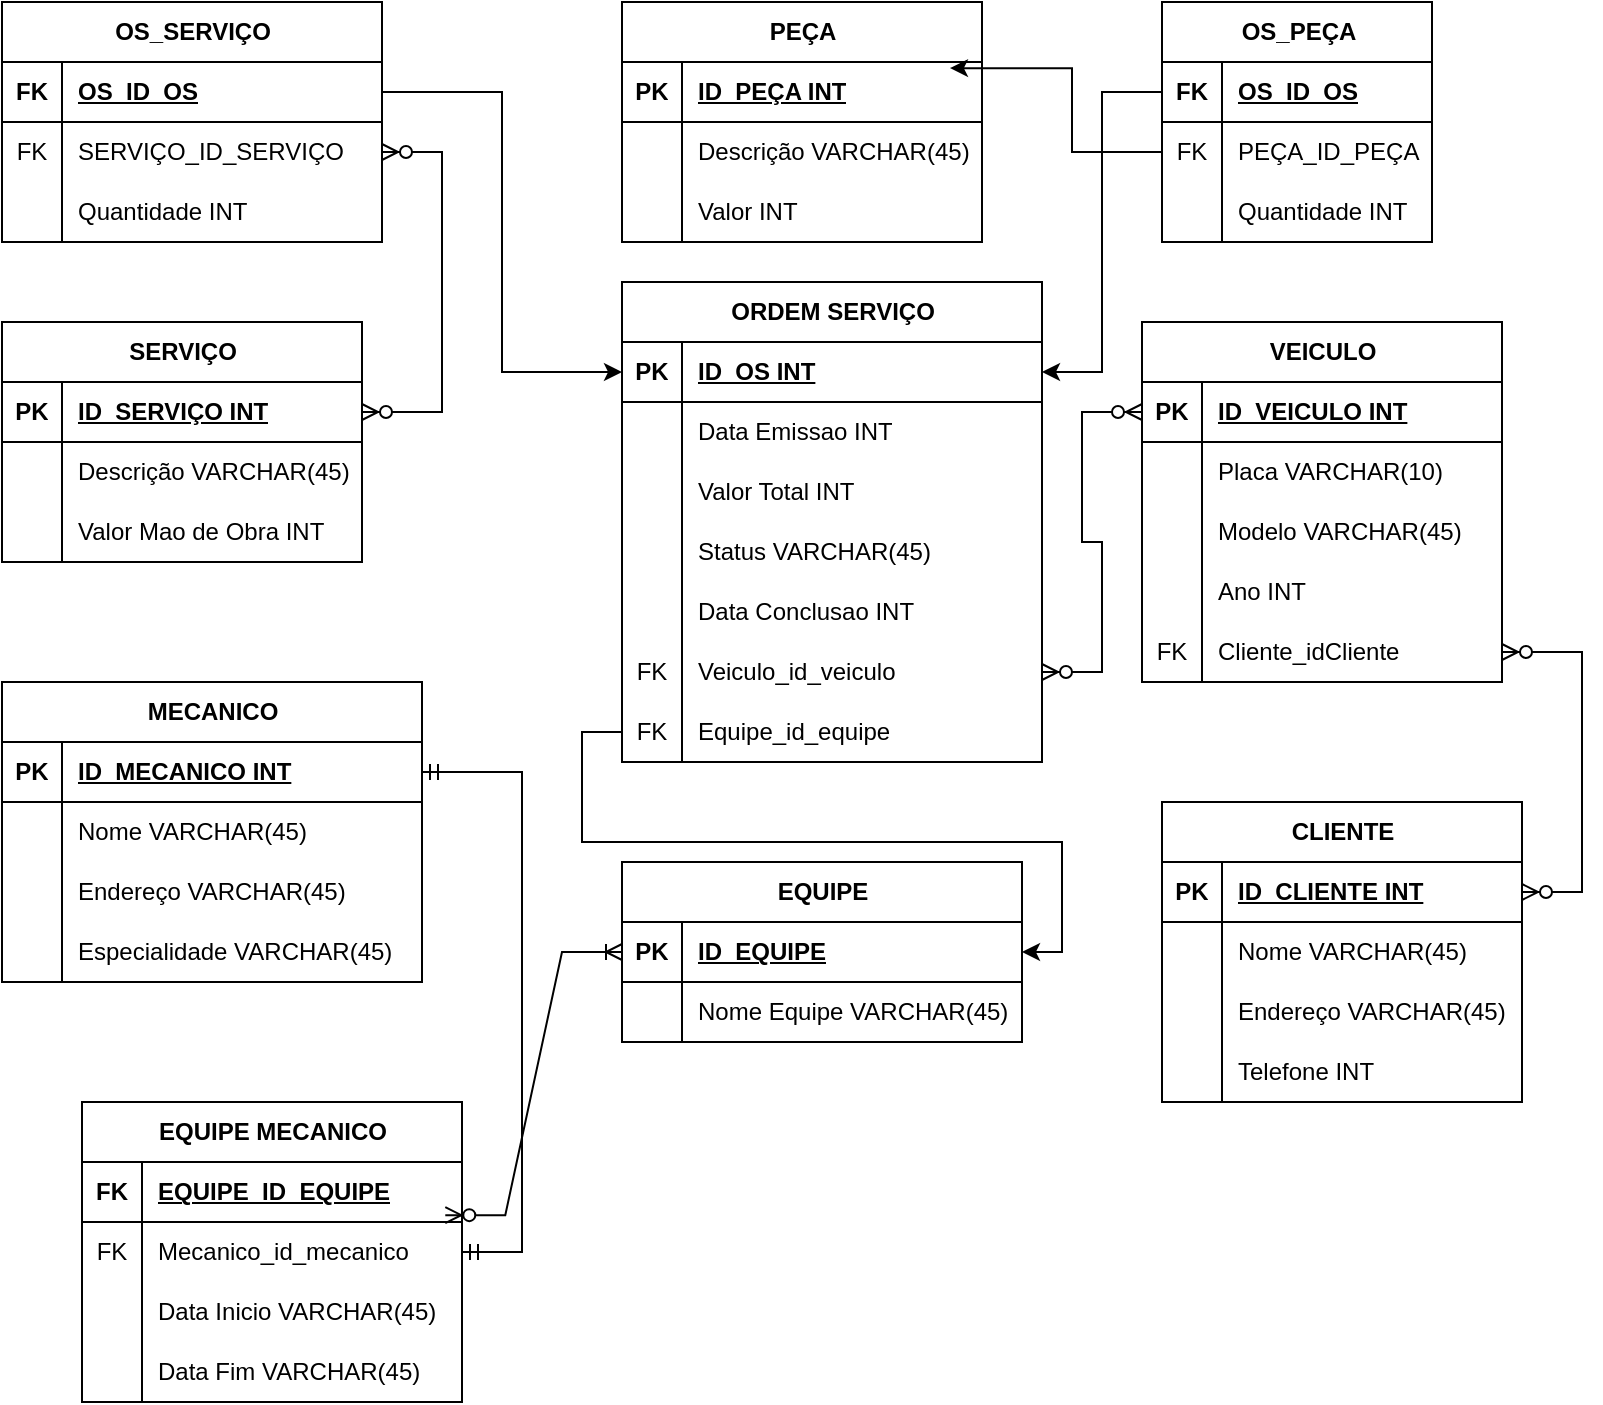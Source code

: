 <mxfile version="24.7.6">
  <diagram id="R2lEEEUBdFMjLlhIrx00" name="Page-1">
    <mxGraphModel dx="979" dy="564" grid="1" gridSize="10" guides="1" tooltips="1" connect="1" arrows="1" fold="1" page="1" pageScale="1" pageWidth="850" pageHeight="1100" math="0" shadow="0" extFonts="Permanent Marker^https://fonts.googleapis.com/css?family=Permanent+Marker">
      <root>
        <mxCell id="0" />
        <mxCell id="1" parent="0" />
        <mxCell id="sOKxDPTUdZeq88_0LV6Z-1" value="CLIENTE" style="shape=table;startSize=30;container=1;collapsible=1;childLayout=tableLayout;fixedRows=1;rowLines=0;fontStyle=1;align=center;resizeLast=1;html=1;" vertex="1" parent="1">
          <mxGeometry x="670" y="400" width="180" height="150" as="geometry" />
        </mxCell>
        <mxCell id="sOKxDPTUdZeq88_0LV6Z-2" value="" style="shape=tableRow;horizontal=0;startSize=0;swimlaneHead=0;swimlaneBody=0;fillColor=none;collapsible=0;dropTarget=0;points=[[0,0.5],[1,0.5]];portConstraint=eastwest;top=0;left=0;right=0;bottom=1;" vertex="1" parent="sOKxDPTUdZeq88_0LV6Z-1">
          <mxGeometry y="30" width="180" height="30" as="geometry" />
        </mxCell>
        <mxCell id="sOKxDPTUdZeq88_0LV6Z-3" value="PK" style="shape=partialRectangle;connectable=0;fillColor=none;top=0;left=0;bottom=0;right=0;fontStyle=1;overflow=hidden;whiteSpace=wrap;html=1;" vertex="1" parent="sOKxDPTUdZeq88_0LV6Z-2">
          <mxGeometry width="30" height="30" as="geometry">
            <mxRectangle width="30" height="30" as="alternateBounds" />
          </mxGeometry>
        </mxCell>
        <mxCell id="sOKxDPTUdZeq88_0LV6Z-4" value="ID_CLIENTE INT" style="shape=partialRectangle;connectable=0;fillColor=none;top=0;left=0;bottom=0;right=0;align=left;spacingLeft=6;fontStyle=5;overflow=hidden;whiteSpace=wrap;html=1;" vertex="1" parent="sOKxDPTUdZeq88_0LV6Z-2">
          <mxGeometry x="30" width="150" height="30" as="geometry">
            <mxRectangle width="150" height="30" as="alternateBounds" />
          </mxGeometry>
        </mxCell>
        <mxCell id="sOKxDPTUdZeq88_0LV6Z-5" value="" style="shape=tableRow;horizontal=0;startSize=0;swimlaneHead=0;swimlaneBody=0;fillColor=none;collapsible=0;dropTarget=0;points=[[0,0.5],[1,0.5]];portConstraint=eastwest;top=0;left=0;right=0;bottom=0;" vertex="1" parent="sOKxDPTUdZeq88_0LV6Z-1">
          <mxGeometry y="60" width="180" height="30" as="geometry" />
        </mxCell>
        <mxCell id="sOKxDPTUdZeq88_0LV6Z-6" value="" style="shape=partialRectangle;connectable=0;fillColor=none;top=0;left=0;bottom=0;right=0;editable=1;overflow=hidden;whiteSpace=wrap;html=1;" vertex="1" parent="sOKxDPTUdZeq88_0LV6Z-5">
          <mxGeometry width="30" height="30" as="geometry">
            <mxRectangle width="30" height="30" as="alternateBounds" />
          </mxGeometry>
        </mxCell>
        <mxCell id="sOKxDPTUdZeq88_0LV6Z-7" value="Nome VARCHAR(45)" style="shape=partialRectangle;connectable=0;fillColor=none;top=0;left=0;bottom=0;right=0;align=left;spacingLeft=6;overflow=hidden;whiteSpace=wrap;html=1;" vertex="1" parent="sOKxDPTUdZeq88_0LV6Z-5">
          <mxGeometry x="30" width="150" height="30" as="geometry">
            <mxRectangle width="150" height="30" as="alternateBounds" />
          </mxGeometry>
        </mxCell>
        <mxCell id="sOKxDPTUdZeq88_0LV6Z-8" value="" style="shape=tableRow;horizontal=0;startSize=0;swimlaneHead=0;swimlaneBody=0;fillColor=none;collapsible=0;dropTarget=0;points=[[0,0.5],[1,0.5]];portConstraint=eastwest;top=0;left=0;right=0;bottom=0;" vertex="1" parent="sOKxDPTUdZeq88_0LV6Z-1">
          <mxGeometry y="90" width="180" height="30" as="geometry" />
        </mxCell>
        <mxCell id="sOKxDPTUdZeq88_0LV6Z-9" value="" style="shape=partialRectangle;connectable=0;fillColor=none;top=0;left=0;bottom=0;right=0;editable=1;overflow=hidden;whiteSpace=wrap;html=1;" vertex="1" parent="sOKxDPTUdZeq88_0LV6Z-8">
          <mxGeometry width="30" height="30" as="geometry">
            <mxRectangle width="30" height="30" as="alternateBounds" />
          </mxGeometry>
        </mxCell>
        <mxCell id="sOKxDPTUdZeq88_0LV6Z-10" value="Endereço VARCHAR(45)" style="shape=partialRectangle;connectable=0;fillColor=none;top=0;left=0;bottom=0;right=0;align=left;spacingLeft=6;overflow=hidden;whiteSpace=wrap;html=1;" vertex="1" parent="sOKxDPTUdZeq88_0LV6Z-8">
          <mxGeometry x="30" width="150" height="30" as="geometry">
            <mxRectangle width="150" height="30" as="alternateBounds" />
          </mxGeometry>
        </mxCell>
        <mxCell id="sOKxDPTUdZeq88_0LV6Z-11" value="" style="shape=tableRow;horizontal=0;startSize=0;swimlaneHead=0;swimlaneBody=0;fillColor=none;collapsible=0;dropTarget=0;points=[[0,0.5],[1,0.5]];portConstraint=eastwest;top=0;left=0;right=0;bottom=0;" vertex="1" parent="sOKxDPTUdZeq88_0LV6Z-1">
          <mxGeometry y="120" width="180" height="30" as="geometry" />
        </mxCell>
        <mxCell id="sOKxDPTUdZeq88_0LV6Z-12" value="" style="shape=partialRectangle;connectable=0;fillColor=none;top=0;left=0;bottom=0;right=0;editable=1;overflow=hidden;whiteSpace=wrap;html=1;" vertex="1" parent="sOKxDPTUdZeq88_0LV6Z-11">
          <mxGeometry width="30" height="30" as="geometry">
            <mxRectangle width="30" height="30" as="alternateBounds" />
          </mxGeometry>
        </mxCell>
        <mxCell id="sOKxDPTUdZeq88_0LV6Z-13" value="Telefone INT" style="shape=partialRectangle;connectable=0;fillColor=none;top=0;left=0;bottom=0;right=0;align=left;spacingLeft=6;overflow=hidden;whiteSpace=wrap;html=1;" vertex="1" parent="sOKxDPTUdZeq88_0LV6Z-11">
          <mxGeometry x="30" width="150" height="30" as="geometry">
            <mxRectangle width="150" height="30" as="alternateBounds" />
          </mxGeometry>
        </mxCell>
        <mxCell id="sOKxDPTUdZeq88_0LV6Z-14" value="VEICULO" style="shape=table;startSize=30;container=1;collapsible=1;childLayout=tableLayout;fixedRows=1;rowLines=0;fontStyle=1;align=center;resizeLast=1;html=1;" vertex="1" parent="1">
          <mxGeometry x="660" y="160" width="180" height="180" as="geometry" />
        </mxCell>
        <mxCell id="sOKxDPTUdZeq88_0LV6Z-15" value="" style="shape=tableRow;horizontal=0;startSize=0;swimlaneHead=0;swimlaneBody=0;fillColor=none;collapsible=0;dropTarget=0;points=[[0,0.5],[1,0.5]];portConstraint=eastwest;top=0;left=0;right=0;bottom=1;" vertex="1" parent="sOKxDPTUdZeq88_0LV6Z-14">
          <mxGeometry y="30" width="180" height="30" as="geometry" />
        </mxCell>
        <mxCell id="sOKxDPTUdZeq88_0LV6Z-16" value="PK" style="shape=partialRectangle;connectable=0;fillColor=none;top=0;left=0;bottom=0;right=0;fontStyle=1;overflow=hidden;whiteSpace=wrap;html=1;" vertex="1" parent="sOKxDPTUdZeq88_0LV6Z-15">
          <mxGeometry width="30" height="30" as="geometry">
            <mxRectangle width="30" height="30" as="alternateBounds" />
          </mxGeometry>
        </mxCell>
        <mxCell id="sOKxDPTUdZeq88_0LV6Z-17" value="ID_VEICULO INT" style="shape=partialRectangle;connectable=0;fillColor=none;top=0;left=0;bottom=0;right=0;align=left;spacingLeft=6;fontStyle=5;overflow=hidden;whiteSpace=wrap;html=1;" vertex="1" parent="sOKxDPTUdZeq88_0LV6Z-15">
          <mxGeometry x="30" width="150" height="30" as="geometry">
            <mxRectangle width="150" height="30" as="alternateBounds" />
          </mxGeometry>
        </mxCell>
        <mxCell id="sOKxDPTUdZeq88_0LV6Z-18" value="" style="shape=tableRow;horizontal=0;startSize=0;swimlaneHead=0;swimlaneBody=0;fillColor=none;collapsible=0;dropTarget=0;points=[[0,0.5],[1,0.5]];portConstraint=eastwest;top=0;left=0;right=0;bottom=0;" vertex="1" parent="sOKxDPTUdZeq88_0LV6Z-14">
          <mxGeometry y="60" width="180" height="30" as="geometry" />
        </mxCell>
        <mxCell id="sOKxDPTUdZeq88_0LV6Z-19" value="" style="shape=partialRectangle;connectable=0;fillColor=none;top=0;left=0;bottom=0;right=0;editable=1;overflow=hidden;whiteSpace=wrap;html=1;" vertex="1" parent="sOKxDPTUdZeq88_0LV6Z-18">
          <mxGeometry width="30" height="30" as="geometry">
            <mxRectangle width="30" height="30" as="alternateBounds" />
          </mxGeometry>
        </mxCell>
        <mxCell id="sOKxDPTUdZeq88_0LV6Z-20" value="Placa VARCHAR(10)" style="shape=partialRectangle;connectable=0;fillColor=none;top=0;left=0;bottom=0;right=0;align=left;spacingLeft=6;overflow=hidden;whiteSpace=wrap;html=1;" vertex="1" parent="sOKxDPTUdZeq88_0LV6Z-18">
          <mxGeometry x="30" width="150" height="30" as="geometry">
            <mxRectangle width="150" height="30" as="alternateBounds" />
          </mxGeometry>
        </mxCell>
        <mxCell id="sOKxDPTUdZeq88_0LV6Z-21" value="" style="shape=tableRow;horizontal=0;startSize=0;swimlaneHead=0;swimlaneBody=0;fillColor=none;collapsible=0;dropTarget=0;points=[[0,0.5],[1,0.5]];portConstraint=eastwest;top=0;left=0;right=0;bottom=0;" vertex="1" parent="sOKxDPTUdZeq88_0LV6Z-14">
          <mxGeometry y="90" width="180" height="30" as="geometry" />
        </mxCell>
        <mxCell id="sOKxDPTUdZeq88_0LV6Z-22" value="" style="shape=partialRectangle;connectable=0;fillColor=none;top=0;left=0;bottom=0;right=0;editable=1;overflow=hidden;whiteSpace=wrap;html=1;" vertex="1" parent="sOKxDPTUdZeq88_0LV6Z-21">
          <mxGeometry width="30" height="30" as="geometry">
            <mxRectangle width="30" height="30" as="alternateBounds" />
          </mxGeometry>
        </mxCell>
        <mxCell id="sOKxDPTUdZeq88_0LV6Z-23" value="Modelo VARCHAR(45)" style="shape=partialRectangle;connectable=0;fillColor=none;top=0;left=0;bottom=0;right=0;align=left;spacingLeft=6;overflow=hidden;whiteSpace=wrap;html=1;" vertex="1" parent="sOKxDPTUdZeq88_0LV6Z-21">
          <mxGeometry x="30" width="150" height="30" as="geometry">
            <mxRectangle width="150" height="30" as="alternateBounds" />
          </mxGeometry>
        </mxCell>
        <mxCell id="sOKxDPTUdZeq88_0LV6Z-24" value="" style="shape=tableRow;horizontal=0;startSize=0;swimlaneHead=0;swimlaneBody=0;fillColor=none;collapsible=0;dropTarget=0;points=[[0,0.5],[1,0.5]];portConstraint=eastwest;top=0;left=0;right=0;bottom=0;" vertex="1" parent="sOKxDPTUdZeq88_0LV6Z-14">
          <mxGeometry y="120" width="180" height="30" as="geometry" />
        </mxCell>
        <mxCell id="sOKxDPTUdZeq88_0LV6Z-25" value="" style="shape=partialRectangle;connectable=0;fillColor=none;top=0;left=0;bottom=0;right=0;editable=1;overflow=hidden;whiteSpace=wrap;html=1;" vertex="1" parent="sOKxDPTUdZeq88_0LV6Z-24">
          <mxGeometry width="30" height="30" as="geometry">
            <mxRectangle width="30" height="30" as="alternateBounds" />
          </mxGeometry>
        </mxCell>
        <mxCell id="sOKxDPTUdZeq88_0LV6Z-26" value="Ano INT" style="shape=partialRectangle;connectable=0;fillColor=none;top=0;left=0;bottom=0;right=0;align=left;spacingLeft=6;overflow=hidden;whiteSpace=wrap;html=1;" vertex="1" parent="sOKxDPTUdZeq88_0LV6Z-24">
          <mxGeometry x="30" width="150" height="30" as="geometry">
            <mxRectangle width="150" height="30" as="alternateBounds" />
          </mxGeometry>
        </mxCell>
        <mxCell id="sOKxDPTUdZeq88_0LV6Z-27" style="shape=tableRow;horizontal=0;startSize=0;swimlaneHead=0;swimlaneBody=0;fillColor=none;collapsible=0;dropTarget=0;points=[[0,0.5],[1,0.5]];portConstraint=eastwest;top=0;left=0;right=0;bottom=0;" vertex="1" parent="sOKxDPTUdZeq88_0LV6Z-14">
          <mxGeometry y="150" width="180" height="30" as="geometry" />
        </mxCell>
        <mxCell id="sOKxDPTUdZeq88_0LV6Z-28" value="FK" style="shape=partialRectangle;connectable=0;fillColor=none;top=0;left=0;bottom=0;right=0;editable=1;overflow=hidden;whiteSpace=wrap;html=1;" vertex="1" parent="sOKxDPTUdZeq88_0LV6Z-27">
          <mxGeometry width="30" height="30" as="geometry">
            <mxRectangle width="30" height="30" as="alternateBounds" />
          </mxGeometry>
        </mxCell>
        <mxCell id="sOKxDPTUdZeq88_0LV6Z-29" value="Cliente_idCliente" style="shape=partialRectangle;connectable=0;fillColor=none;top=0;left=0;bottom=0;right=0;align=left;spacingLeft=6;overflow=hidden;whiteSpace=wrap;html=1;" vertex="1" parent="sOKxDPTUdZeq88_0LV6Z-27">
          <mxGeometry x="30" width="150" height="30" as="geometry">
            <mxRectangle width="150" height="30" as="alternateBounds" />
          </mxGeometry>
        </mxCell>
        <mxCell id="sOKxDPTUdZeq88_0LV6Z-30" value="MECANICO" style="shape=table;startSize=30;container=1;collapsible=1;childLayout=tableLayout;fixedRows=1;rowLines=0;fontStyle=1;align=center;resizeLast=1;html=1;" vertex="1" parent="1">
          <mxGeometry x="90" y="340" width="210" height="150" as="geometry" />
        </mxCell>
        <mxCell id="sOKxDPTUdZeq88_0LV6Z-31" value="" style="shape=tableRow;horizontal=0;startSize=0;swimlaneHead=0;swimlaneBody=0;fillColor=none;collapsible=0;dropTarget=0;points=[[0,0.5],[1,0.5]];portConstraint=eastwest;top=0;left=0;right=0;bottom=1;" vertex="1" parent="sOKxDPTUdZeq88_0LV6Z-30">
          <mxGeometry y="30" width="210" height="30" as="geometry" />
        </mxCell>
        <mxCell id="sOKxDPTUdZeq88_0LV6Z-32" value="PK" style="shape=partialRectangle;connectable=0;fillColor=none;top=0;left=0;bottom=0;right=0;fontStyle=1;overflow=hidden;whiteSpace=wrap;html=1;" vertex="1" parent="sOKxDPTUdZeq88_0LV6Z-31">
          <mxGeometry width="30" height="30" as="geometry">
            <mxRectangle width="30" height="30" as="alternateBounds" />
          </mxGeometry>
        </mxCell>
        <mxCell id="sOKxDPTUdZeq88_0LV6Z-33" value="ID_MECANICO INT" style="shape=partialRectangle;connectable=0;fillColor=none;top=0;left=0;bottom=0;right=0;align=left;spacingLeft=6;fontStyle=5;overflow=hidden;whiteSpace=wrap;html=1;" vertex="1" parent="sOKxDPTUdZeq88_0LV6Z-31">
          <mxGeometry x="30" width="180" height="30" as="geometry">
            <mxRectangle width="180" height="30" as="alternateBounds" />
          </mxGeometry>
        </mxCell>
        <mxCell id="sOKxDPTUdZeq88_0LV6Z-34" value="" style="shape=tableRow;horizontal=0;startSize=0;swimlaneHead=0;swimlaneBody=0;fillColor=none;collapsible=0;dropTarget=0;points=[[0,0.5],[1,0.5]];portConstraint=eastwest;top=0;left=0;right=0;bottom=0;" vertex="1" parent="sOKxDPTUdZeq88_0LV6Z-30">
          <mxGeometry y="60" width="210" height="30" as="geometry" />
        </mxCell>
        <mxCell id="sOKxDPTUdZeq88_0LV6Z-35" value="" style="shape=partialRectangle;connectable=0;fillColor=none;top=0;left=0;bottom=0;right=0;editable=1;overflow=hidden;whiteSpace=wrap;html=1;" vertex="1" parent="sOKxDPTUdZeq88_0LV6Z-34">
          <mxGeometry width="30" height="30" as="geometry">
            <mxRectangle width="30" height="30" as="alternateBounds" />
          </mxGeometry>
        </mxCell>
        <mxCell id="sOKxDPTUdZeq88_0LV6Z-36" value="Nome VARCHAR(45)" style="shape=partialRectangle;connectable=0;fillColor=none;top=0;left=0;bottom=0;right=0;align=left;spacingLeft=6;overflow=hidden;whiteSpace=wrap;html=1;" vertex="1" parent="sOKxDPTUdZeq88_0LV6Z-34">
          <mxGeometry x="30" width="180" height="30" as="geometry">
            <mxRectangle width="180" height="30" as="alternateBounds" />
          </mxGeometry>
        </mxCell>
        <mxCell id="sOKxDPTUdZeq88_0LV6Z-37" value="" style="shape=tableRow;horizontal=0;startSize=0;swimlaneHead=0;swimlaneBody=0;fillColor=none;collapsible=0;dropTarget=0;points=[[0,0.5],[1,0.5]];portConstraint=eastwest;top=0;left=0;right=0;bottom=0;" vertex="1" parent="sOKxDPTUdZeq88_0LV6Z-30">
          <mxGeometry y="90" width="210" height="30" as="geometry" />
        </mxCell>
        <mxCell id="sOKxDPTUdZeq88_0LV6Z-38" value="" style="shape=partialRectangle;connectable=0;fillColor=none;top=0;left=0;bottom=0;right=0;editable=1;overflow=hidden;whiteSpace=wrap;html=1;" vertex="1" parent="sOKxDPTUdZeq88_0LV6Z-37">
          <mxGeometry width="30" height="30" as="geometry">
            <mxRectangle width="30" height="30" as="alternateBounds" />
          </mxGeometry>
        </mxCell>
        <mxCell id="sOKxDPTUdZeq88_0LV6Z-39" value="Endereço VARCHAR(45)" style="shape=partialRectangle;connectable=0;fillColor=none;top=0;left=0;bottom=0;right=0;align=left;spacingLeft=6;overflow=hidden;whiteSpace=wrap;html=1;" vertex="1" parent="sOKxDPTUdZeq88_0LV6Z-37">
          <mxGeometry x="30" width="180" height="30" as="geometry">
            <mxRectangle width="180" height="30" as="alternateBounds" />
          </mxGeometry>
        </mxCell>
        <mxCell id="sOKxDPTUdZeq88_0LV6Z-40" value="" style="shape=tableRow;horizontal=0;startSize=0;swimlaneHead=0;swimlaneBody=0;fillColor=none;collapsible=0;dropTarget=0;points=[[0,0.5],[1,0.5]];portConstraint=eastwest;top=0;left=0;right=0;bottom=0;" vertex="1" parent="sOKxDPTUdZeq88_0LV6Z-30">
          <mxGeometry y="120" width="210" height="30" as="geometry" />
        </mxCell>
        <mxCell id="sOKxDPTUdZeq88_0LV6Z-41" value="" style="shape=partialRectangle;connectable=0;fillColor=none;top=0;left=0;bottom=0;right=0;editable=1;overflow=hidden;whiteSpace=wrap;html=1;" vertex="1" parent="sOKxDPTUdZeq88_0LV6Z-40">
          <mxGeometry width="30" height="30" as="geometry">
            <mxRectangle width="30" height="30" as="alternateBounds" />
          </mxGeometry>
        </mxCell>
        <mxCell id="sOKxDPTUdZeq88_0LV6Z-42" value="Especialidade VARCHAR(45)" style="shape=partialRectangle;connectable=0;fillColor=none;top=0;left=0;bottom=0;right=0;align=left;spacingLeft=6;overflow=hidden;whiteSpace=wrap;html=1;" vertex="1" parent="sOKxDPTUdZeq88_0LV6Z-40">
          <mxGeometry x="30" width="180" height="30" as="geometry">
            <mxRectangle width="180" height="30" as="alternateBounds" />
          </mxGeometry>
        </mxCell>
        <mxCell id="sOKxDPTUdZeq88_0LV6Z-43" value="EQUIPE" style="shape=table;startSize=30;container=1;collapsible=1;childLayout=tableLayout;fixedRows=1;rowLines=0;fontStyle=1;align=center;resizeLast=1;html=1;" vertex="1" parent="1">
          <mxGeometry x="400" y="430" width="200" height="90" as="geometry" />
        </mxCell>
        <mxCell id="sOKxDPTUdZeq88_0LV6Z-44" value="" style="shape=tableRow;horizontal=0;startSize=0;swimlaneHead=0;swimlaneBody=0;fillColor=none;collapsible=0;dropTarget=0;points=[[0,0.5],[1,0.5]];portConstraint=eastwest;top=0;left=0;right=0;bottom=1;" vertex="1" parent="sOKxDPTUdZeq88_0LV6Z-43">
          <mxGeometry y="30" width="200" height="30" as="geometry" />
        </mxCell>
        <mxCell id="sOKxDPTUdZeq88_0LV6Z-45" value="PK" style="shape=partialRectangle;connectable=0;fillColor=none;top=0;left=0;bottom=0;right=0;fontStyle=1;overflow=hidden;whiteSpace=wrap;html=1;" vertex="1" parent="sOKxDPTUdZeq88_0LV6Z-44">
          <mxGeometry width="30" height="30" as="geometry">
            <mxRectangle width="30" height="30" as="alternateBounds" />
          </mxGeometry>
        </mxCell>
        <mxCell id="sOKxDPTUdZeq88_0LV6Z-46" value="ID_EQUIPE" style="shape=partialRectangle;connectable=0;fillColor=none;top=0;left=0;bottom=0;right=0;align=left;spacingLeft=6;fontStyle=5;overflow=hidden;whiteSpace=wrap;html=1;" vertex="1" parent="sOKxDPTUdZeq88_0LV6Z-44">
          <mxGeometry x="30" width="170" height="30" as="geometry">
            <mxRectangle width="170" height="30" as="alternateBounds" />
          </mxGeometry>
        </mxCell>
        <mxCell id="sOKxDPTUdZeq88_0LV6Z-47" value="" style="shape=tableRow;horizontal=0;startSize=0;swimlaneHead=0;swimlaneBody=0;fillColor=none;collapsible=0;dropTarget=0;points=[[0,0.5],[1,0.5]];portConstraint=eastwest;top=0;left=0;right=0;bottom=0;" vertex="1" parent="sOKxDPTUdZeq88_0LV6Z-43">
          <mxGeometry y="60" width="200" height="30" as="geometry" />
        </mxCell>
        <mxCell id="sOKxDPTUdZeq88_0LV6Z-48" value="" style="shape=partialRectangle;connectable=0;fillColor=none;top=0;left=0;bottom=0;right=0;editable=1;overflow=hidden;whiteSpace=wrap;html=1;" vertex="1" parent="sOKxDPTUdZeq88_0LV6Z-47">
          <mxGeometry width="30" height="30" as="geometry">
            <mxRectangle width="30" height="30" as="alternateBounds" />
          </mxGeometry>
        </mxCell>
        <mxCell id="sOKxDPTUdZeq88_0LV6Z-49" value="Nome Equipe VARCHAR(45)" style="shape=partialRectangle;connectable=0;fillColor=none;top=0;left=0;bottom=0;right=0;align=left;spacingLeft=6;overflow=hidden;whiteSpace=wrap;html=1;" vertex="1" parent="sOKxDPTUdZeq88_0LV6Z-47">
          <mxGeometry x="30" width="170" height="30" as="geometry">
            <mxRectangle width="170" height="30" as="alternateBounds" />
          </mxGeometry>
        </mxCell>
        <mxCell id="sOKxDPTUdZeq88_0LV6Z-56" value="EQUIPE MECANICO" style="shape=table;startSize=30;container=1;collapsible=1;childLayout=tableLayout;fixedRows=1;rowLines=0;fontStyle=1;align=center;resizeLast=1;html=1;" vertex="1" parent="1">
          <mxGeometry x="130" y="550" width="190" height="150" as="geometry" />
        </mxCell>
        <mxCell id="sOKxDPTUdZeq88_0LV6Z-57" value="" style="shape=tableRow;horizontal=0;startSize=0;swimlaneHead=0;swimlaneBody=0;fillColor=none;collapsible=0;dropTarget=0;points=[[0,0.5],[1,0.5]];portConstraint=eastwest;top=0;left=0;right=0;bottom=1;" vertex="1" parent="sOKxDPTUdZeq88_0LV6Z-56">
          <mxGeometry y="30" width="190" height="30" as="geometry" />
        </mxCell>
        <mxCell id="sOKxDPTUdZeq88_0LV6Z-58" value="FK" style="shape=partialRectangle;connectable=0;fillColor=none;top=0;left=0;bottom=0;right=0;fontStyle=1;overflow=hidden;whiteSpace=wrap;html=1;" vertex="1" parent="sOKxDPTUdZeq88_0LV6Z-57">
          <mxGeometry width="30" height="30" as="geometry">
            <mxRectangle width="30" height="30" as="alternateBounds" />
          </mxGeometry>
        </mxCell>
        <mxCell id="sOKxDPTUdZeq88_0LV6Z-59" value="EQUIPE_ID_EQUIPE" style="shape=partialRectangle;connectable=0;fillColor=none;top=0;left=0;bottom=0;right=0;align=left;spacingLeft=6;fontStyle=5;overflow=hidden;whiteSpace=wrap;html=1;" vertex="1" parent="sOKxDPTUdZeq88_0LV6Z-57">
          <mxGeometry x="30" width="160" height="30" as="geometry">
            <mxRectangle width="160" height="30" as="alternateBounds" />
          </mxGeometry>
        </mxCell>
        <mxCell id="sOKxDPTUdZeq88_0LV6Z-60" value="" style="shape=tableRow;horizontal=0;startSize=0;swimlaneHead=0;swimlaneBody=0;fillColor=none;collapsible=0;dropTarget=0;points=[[0,0.5],[1,0.5]];portConstraint=eastwest;top=0;left=0;right=0;bottom=0;" vertex="1" parent="sOKxDPTUdZeq88_0LV6Z-56">
          <mxGeometry y="60" width="190" height="30" as="geometry" />
        </mxCell>
        <mxCell id="sOKxDPTUdZeq88_0LV6Z-61" value="FK" style="shape=partialRectangle;connectable=0;fillColor=none;top=0;left=0;bottom=0;right=0;editable=1;overflow=hidden;whiteSpace=wrap;html=1;" vertex="1" parent="sOKxDPTUdZeq88_0LV6Z-60">
          <mxGeometry width="30" height="30" as="geometry">
            <mxRectangle width="30" height="30" as="alternateBounds" />
          </mxGeometry>
        </mxCell>
        <mxCell id="sOKxDPTUdZeq88_0LV6Z-62" value="Mecanico_id_mecanico" style="shape=partialRectangle;connectable=0;fillColor=none;top=0;left=0;bottom=0;right=0;align=left;spacingLeft=6;overflow=hidden;whiteSpace=wrap;html=1;" vertex="1" parent="sOKxDPTUdZeq88_0LV6Z-60">
          <mxGeometry x="30" width="160" height="30" as="geometry">
            <mxRectangle width="160" height="30" as="alternateBounds" />
          </mxGeometry>
        </mxCell>
        <mxCell id="sOKxDPTUdZeq88_0LV6Z-63" value="" style="shape=tableRow;horizontal=0;startSize=0;swimlaneHead=0;swimlaneBody=0;fillColor=none;collapsible=0;dropTarget=0;points=[[0,0.5],[1,0.5]];portConstraint=eastwest;top=0;left=0;right=0;bottom=0;" vertex="1" parent="sOKxDPTUdZeq88_0LV6Z-56">
          <mxGeometry y="90" width="190" height="30" as="geometry" />
        </mxCell>
        <mxCell id="sOKxDPTUdZeq88_0LV6Z-64" value="" style="shape=partialRectangle;connectable=0;fillColor=none;top=0;left=0;bottom=0;right=0;editable=1;overflow=hidden;whiteSpace=wrap;html=1;" vertex="1" parent="sOKxDPTUdZeq88_0LV6Z-63">
          <mxGeometry width="30" height="30" as="geometry">
            <mxRectangle width="30" height="30" as="alternateBounds" />
          </mxGeometry>
        </mxCell>
        <mxCell id="sOKxDPTUdZeq88_0LV6Z-65" value="Data Inicio VARCHAR(45)" style="shape=partialRectangle;connectable=0;fillColor=none;top=0;left=0;bottom=0;right=0;align=left;spacingLeft=6;overflow=hidden;whiteSpace=wrap;html=1;" vertex="1" parent="sOKxDPTUdZeq88_0LV6Z-63">
          <mxGeometry x="30" width="160" height="30" as="geometry">
            <mxRectangle width="160" height="30" as="alternateBounds" />
          </mxGeometry>
        </mxCell>
        <mxCell id="sOKxDPTUdZeq88_0LV6Z-66" value="" style="shape=tableRow;horizontal=0;startSize=0;swimlaneHead=0;swimlaneBody=0;fillColor=none;collapsible=0;dropTarget=0;points=[[0,0.5],[1,0.5]];portConstraint=eastwest;top=0;left=0;right=0;bottom=0;" vertex="1" parent="sOKxDPTUdZeq88_0LV6Z-56">
          <mxGeometry y="120" width="190" height="30" as="geometry" />
        </mxCell>
        <mxCell id="sOKxDPTUdZeq88_0LV6Z-67" value="" style="shape=partialRectangle;connectable=0;fillColor=none;top=0;left=0;bottom=0;right=0;editable=1;overflow=hidden;whiteSpace=wrap;html=1;" vertex="1" parent="sOKxDPTUdZeq88_0LV6Z-66">
          <mxGeometry width="30" height="30" as="geometry">
            <mxRectangle width="30" height="30" as="alternateBounds" />
          </mxGeometry>
        </mxCell>
        <mxCell id="sOKxDPTUdZeq88_0LV6Z-68" value="Data Fim VARCHAR(45)" style="shape=partialRectangle;connectable=0;fillColor=none;top=0;left=0;bottom=0;right=0;align=left;spacingLeft=6;overflow=hidden;whiteSpace=wrap;html=1;" vertex="1" parent="sOKxDPTUdZeq88_0LV6Z-66">
          <mxGeometry x="30" width="160" height="30" as="geometry">
            <mxRectangle width="160" height="30" as="alternateBounds" />
          </mxGeometry>
        </mxCell>
        <mxCell id="sOKxDPTUdZeq88_0LV6Z-69" value="ORDEM SERVIÇO" style="shape=table;startSize=30;container=1;collapsible=1;childLayout=tableLayout;fixedRows=1;rowLines=0;fontStyle=1;align=center;resizeLast=1;html=1;" vertex="1" parent="1">
          <mxGeometry x="400" y="140" width="210" height="240" as="geometry" />
        </mxCell>
        <mxCell id="sOKxDPTUdZeq88_0LV6Z-70" value="" style="shape=tableRow;horizontal=0;startSize=0;swimlaneHead=0;swimlaneBody=0;fillColor=none;collapsible=0;dropTarget=0;points=[[0,0.5],[1,0.5]];portConstraint=eastwest;top=0;left=0;right=0;bottom=1;" vertex="1" parent="sOKxDPTUdZeq88_0LV6Z-69">
          <mxGeometry y="30" width="210" height="30" as="geometry" />
        </mxCell>
        <mxCell id="sOKxDPTUdZeq88_0LV6Z-71" value="PK" style="shape=partialRectangle;connectable=0;fillColor=none;top=0;left=0;bottom=0;right=0;fontStyle=1;overflow=hidden;whiteSpace=wrap;html=1;" vertex="1" parent="sOKxDPTUdZeq88_0LV6Z-70">
          <mxGeometry width="30" height="30" as="geometry">
            <mxRectangle width="30" height="30" as="alternateBounds" />
          </mxGeometry>
        </mxCell>
        <mxCell id="sOKxDPTUdZeq88_0LV6Z-72" value="ID_OS INT" style="shape=partialRectangle;connectable=0;fillColor=none;top=0;left=0;bottom=0;right=0;align=left;spacingLeft=6;fontStyle=5;overflow=hidden;whiteSpace=wrap;html=1;" vertex="1" parent="sOKxDPTUdZeq88_0LV6Z-70">
          <mxGeometry x="30" width="180" height="30" as="geometry">
            <mxRectangle width="180" height="30" as="alternateBounds" />
          </mxGeometry>
        </mxCell>
        <mxCell id="sOKxDPTUdZeq88_0LV6Z-73" value="" style="shape=tableRow;horizontal=0;startSize=0;swimlaneHead=0;swimlaneBody=0;fillColor=none;collapsible=0;dropTarget=0;points=[[0,0.5],[1,0.5]];portConstraint=eastwest;top=0;left=0;right=0;bottom=0;" vertex="1" parent="sOKxDPTUdZeq88_0LV6Z-69">
          <mxGeometry y="60" width="210" height="30" as="geometry" />
        </mxCell>
        <mxCell id="sOKxDPTUdZeq88_0LV6Z-74" value="" style="shape=partialRectangle;connectable=0;fillColor=none;top=0;left=0;bottom=0;right=0;editable=1;overflow=hidden;whiteSpace=wrap;html=1;" vertex="1" parent="sOKxDPTUdZeq88_0LV6Z-73">
          <mxGeometry width="30" height="30" as="geometry">
            <mxRectangle width="30" height="30" as="alternateBounds" />
          </mxGeometry>
        </mxCell>
        <mxCell id="sOKxDPTUdZeq88_0LV6Z-75" value="Data Emissao INT" style="shape=partialRectangle;connectable=0;fillColor=none;top=0;left=0;bottom=0;right=0;align=left;spacingLeft=6;overflow=hidden;whiteSpace=wrap;html=1;" vertex="1" parent="sOKxDPTUdZeq88_0LV6Z-73">
          <mxGeometry x="30" width="180" height="30" as="geometry">
            <mxRectangle width="180" height="30" as="alternateBounds" />
          </mxGeometry>
        </mxCell>
        <mxCell id="sOKxDPTUdZeq88_0LV6Z-76" value="" style="shape=tableRow;horizontal=0;startSize=0;swimlaneHead=0;swimlaneBody=0;fillColor=none;collapsible=0;dropTarget=0;points=[[0,0.5],[1,0.5]];portConstraint=eastwest;top=0;left=0;right=0;bottom=0;" vertex="1" parent="sOKxDPTUdZeq88_0LV6Z-69">
          <mxGeometry y="90" width="210" height="30" as="geometry" />
        </mxCell>
        <mxCell id="sOKxDPTUdZeq88_0LV6Z-77" value="" style="shape=partialRectangle;connectable=0;fillColor=none;top=0;left=0;bottom=0;right=0;editable=1;overflow=hidden;whiteSpace=wrap;html=1;" vertex="1" parent="sOKxDPTUdZeq88_0LV6Z-76">
          <mxGeometry width="30" height="30" as="geometry">
            <mxRectangle width="30" height="30" as="alternateBounds" />
          </mxGeometry>
        </mxCell>
        <mxCell id="sOKxDPTUdZeq88_0LV6Z-78" value="Valor Total INT" style="shape=partialRectangle;connectable=0;fillColor=none;top=0;left=0;bottom=0;right=0;align=left;spacingLeft=6;overflow=hidden;whiteSpace=wrap;html=1;" vertex="1" parent="sOKxDPTUdZeq88_0LV6Z-76">
          <mxGeometry x="30" width="180" height="30" as="geometry">
            <mxRectangle width="180" height="30" as="alternateBounds" />
          </mxGeometry>
        </mxCell>
        <mxCell id="sOKxDPTUdZeq88_0LV6Z-79" value="" style="shape=tableRow;horizontal=0;startSize=0;swimlaneHead=0;swimlaneBody=0;fillColor=none;collapsible=0;dropTarget=0;points=[[0,0.5],[1,0.5]];portConstraint=eastwest;top=0;left=0;right=0;bottom=0;" vertex="1" parent="sOKxDPTUdZeq88_0LV6Z-69">
          <mxGeometry y="120" width="210" height="30" as="geometry" />
        </mxCell>
        <mxCell id="sOKxDPTUdZeq88_0LV6Z-80" value="" style="shape=partialRectangle;connectable=0;fillColor=none;top=0;left=0;bottom=0;right=0;editable=1;overflow=hidden;whiteSpace=wrap;html=1;" vertex="1" parent="sOKxDPTUdZeq88_0LV6Z-79">
          <mxGeometry width="30" height="30" as="geometry">
            <mxRectangle width="30" height="30" as="alternateBounds" />
          </mxGeometry>
        </mxCell>
        <mxCell id="sOKxDPTUdZeq88_0LV6Z-81" value="Status VARCHAR(45)" style="shape=partialRectangle;connectable=0;fillColor=none;top=0;left=0;bottom=0;right=0;align=left;spacingLeft=6;overflow=hidden;whiteSpace=wrap;html=1;" vertex="1" parent="sOKxDPTUdZeq88_0LV6Z-79">
          <mxGeometry x="30" width="180" height="30" as="geometry">
            <mxRectangle width="180" height="30" as="alternateBounds" />
          </mxGeometry>
        </mxCell>
        <mxCell id="sOKxDPTUdZeq88_0LV6Z-82" style="shape=tableRow;horizontal=0;startSize=0;swimlaneHead=0;swimlaneBody=0;fillColor=none;collapsible=0;dropTarget=0;points=[[0,0.5],[1,0.5]];portConstraint=eastwest;top=0;left=0;right=0;bottom=0;" vertex="1" parent="sOKxDPTUdZeq88_0LV6Z-69">
          <mxGeometry y="150" width="210" height="30" as="geometry" />
        </mxCell>
        <mxCell id="sOKxDPTUdZeq88_0LV6Z-83" style="shape=partialRectangle;connectable=0;fillColor=none;top=0;left=0;bottom=0;right=0;editable=1;overflow=hidden;whiteSpace=wrap;html=1;" vertex="1" parent="sOKxDPTUdZeq88_0LV6Z-82">
          <mxGeometry width="30" height="30" as="geometry">
            <mxRectangle width="30" height="30" as="alternateBounds" />
          </mxGeometry>
        </mxCell>
        <mxCell id="sOKxDPTUdZeq88_0LV6Z-84" value="Data Conclusao INT" style="shape=partialRectangle;connectable=0;fillColor=none;top=0;left=0;bottom=0;right=0;align=left;spacingLeft=6;overflow=hidden;whiteSpace=wrap;html=1;" vertex="1" parent="sOKxDPTUdZeq88_0LV6Z-82">
          <mxGeometry x="30" width="180" height="30" as="geometry">
            <mxRectangle width="180" height="30" as="alternateBounds" />
          </mxGeometry>
        </mxCell>
        <mxCell id="sOKxDPTUdZeq88_0LV6Z-85" style="shape=tableRow;horizontal=0;startSize=0;swimlaneHead=0;swimlaneBody=0;fillColor=none;collapsible=0;dropTarget=0;points=[[0,0.5],[1,0.5]];portConstraint=eastwest;top=0;left=0;right=0;bottom=0;" vertex="1" parent="sOKxDPTUdZeq88_0LV6Z-69">
          <mxGeometry y="180" width="210" height="30" as="geometry" />
        </mxCell>
        <mxCell id="sOKxDPTUdZeq88_0LV6Z-86" value="FK" style="shape=partialRectangle;connectable=0;fillColor=none;top=0;left=0;bottom=0;right=0;editable=1;overflow=hidden;whiteSpace=wrap;html=1;" vertex="1" parent="sOKxDPTUdZeq88_0LV6Z-85">
          <mxGeometry width="30" height="30" as="geometry">
            <mxRectangle width="30" height="30" as="alternateBounds" />
          </mxGeometry>
        </mxCell>
        <mxCell id="sOKxDPTUdZeq88_0LV6Z-87" value="Veiculo_id_veiculo" style="shape=partialRectangle;connectable=0;fillColor=none;top=0;left=0;bottom=0;right=0;align=left;spacingLeft=6;overflow=hidden;whiteSpace=wrap;html=1;" vertex="1" parent="sOKxDPTUdZeq88_0LV6Z-85">
          <mxGeometry x="30" width="180" height="30" as="geometry">
            <mxRectangle width="180" height="30" as="alternateBounds" />
          </mxGeometry>
        </mxCell>
        <mxCell id="sOKxDPTUdZeq88_0LV6Z-88" style="shape=tableRow;horizontal=0;startSize=0;swimlaneHead=0;swimlaneBody=0;fillColor=none;collapsible=0;dropTarget=0;points=[[0,0.5],[1,0.5]];portConstraint=eastwest;top=0;left=0;right=0;bottom=0;" vertex="1" parent="sOKxDPTUdZeq88_0LV6Z-69">
          <mxGeometry y="210" width="210" height="30" as="geometry" />
        </mxCell>
        <mxCell id="sOKxDPTUdZeq88_0LV6Z-89" value="FK" style="shape=partialRectangle;connectable=0;fillColor=none;top=0;left=0;bottom=0;right=0;editable=1;overflow=hidden;whiteSpace=wrap;html=1;" vertex="1" parent="sOKxDPTUdZeq88_0LV6Z-88">
          <mxGeometry width="30" height="30" as="geometry">
            <mxRectangle width="30" height="30" as="alternateBounds" />
          </mxGeometry>
        </mxCell>
        <mxCell id="sOKxDPTUdZeq88_0LV6Z-90" value="Equipe_id_equipe" style="shape=partialRectangle;connectable=0;fillColor=none;top=0;left=0;bottom=0;right=0;align=left;spacingLeft=6;overflow=hidden;whiteSpace=wrap;html=1;" vertex="1" parent="sOKxDPTUdZeq88_0LV6Z-88">
          <mxGeometry x="30" width="180" height="30" as="geometry">
            <mxRectangle width="180" height="30" as="alternateBounds" />
          </mxGeometry>
        </mxCell>
        <mxCell id="sOKxDPTUdZeq88_0LV6Z-91" value="SERVIÇO" style="shape=table;startSize=30;container=1;collapsible=1;childLayout=tableLayout;fixedRows=1;rowLines=0;fontStyle=1;align=center;resizeLast=1;html=1;" vertex="1" parent="1">
          <mxGeometry x="90" y="160" width="180" height="120" as="geometry" />
        </mxCell>
        <mxCell id="sOKxDPTUdZeq88_0LV6Z-92" value="" style="shape=tableRow;horizontal=0;startSize=0;swimlaneHead=0;swimlaneBody=0;fillColor=none;collapsible=0;dropTarget=0;points=[[0,0.5],[1,0.5]];portConstraint=eastwest;top=0;left=0;right=0;bottom=1;" vertex="1" parent="sOKxDPTUdZeq88_0LV6Z-91">
          <mxGeometry y="30" width="180" height="30" as="geometry" />
        </mxCell>
        <mxCell id="sOKxDPTUdZeq88_0LV6Z-93" value="PK" style="shape=partialRectangle;connectable=0;fillColor=none;top=0;left=0;bottom=0;right=0;fontStyle=1;overflow=hidden;whiteSpace=wrap;html=1;" vertex="1" parent="sOKxDPTUdZeq88_0LV6Z-92">
          <mxGeometry width="30" height="30" as="geometry">
            <mxRectangle width="30" height="30" as="alternateBounds" />
          </mxGeometry>
        </mxCell>
        <mxCell id="sOKxDPTUdZeq88_0LV6Z-94" value="ID_SERVIÇO INT" style="shape=partialRectangle;connectable=0;fillColor=none;top=0;left=0;bottom=0;right=0;align=left;spacingLeft=6;fontStyle=5;overflow=hidden;whiteSpace=wrap;html=1;" vertex="1" parent="sOKxDPTUdZeq88_0LV6Z-92">
          <mxGeometry x="30" width="150" height="30" as="geometry">
            <mxRectangle width="150" height="30" as="alternateBounds" />
          </mxGeometry>
        </mxCell>
        <mxCell id="sOKxDPTUdZeq88_0LV6Z-95" value="" style="shape=tableRow;horizontal=0;startSize=0;swimlaneHead=0;swimlaneBody=0;fillColor=none;collapsible=0;dropTarget=0;points=[[0,0.5],[1,0.5]];portConstraint=eastwest;top=0;left=0;right=0;bottom=0;" vertex="1" parent="sOKxDPTUdZeq88_0LV6Z-91">
          <mxGeometry y="60" width="180" height="30" as="geometry" />
        </mxCell>
        <mxCell id="sOKxDPTUdZeq88_0LV6Z-96" value="" style="shape=partialRectangle;connectable=0;fillColor=none;top=0;left=0;bottom=0;right=0;editable=1;overflow=hidden;whiteSpace=wrap;html=1;" vertex="1" parent="sOKxDPTUdZeq88_0LV6Z-95">
          <mxGeometry width="30" height="30" as="geometry">
            <mxRectangle width="30" height="30" as="alternateBounds" />
          </mxGeometry>
        </mxCell>
        <mxCell id="sOKxDPTUdZeq88_0LV6Z-97" value="Descrição VARCHAR(45)" style="shape=partialRectangle;connectable=0;fillColor=none;top=0;left=0;bottom=0;right=0;align=left;spacingLeft=6;overflow=hidden;whiteSpace=wrap;html=1;" vertex="1" parent="sOKxDPTUdZeq88_0LV6Z-95">
          <mxGeometry x="30" width="150" height="30" as="geometry">
            <mxRectangle width="150" height="30" as="alternateBounds" />
          </mxGeometry>
        </mxCell>
        <mxCell id="sOKxDPTUdZeq88_0LV6Z-98" value="" style="shape=tableRow;horizontal=0;startSize=0;swimlaneHead=0;swimlaneBody=0;fillColor=none;collapsible=0;dropTarget=0;points=[[0,0.5],[1,0.5]];portConstraint=eastwest;top=0;left=0;right=0;bottom=0;" vertex="1" parent="sOKxDPTUdZeq88_0LV6Z-91">
          <mxGeometry y="90" width="180" height="30" as="geometry" />
        </mxCell>
        <mxCell id="sOKxDPTUdZeq88_0LV6Z-99" value="" style="shape=partialRectangle;connectable=0;fillColor=none;top=0;left=0;bottom=0;right=0;editable=1;overflow=hidden;whiteSpace=wrap;html=1;" vertex="1" parent="sOKxDPTUdZeq88_0LV6Z-98">
          <mxGeometry width="30" height="30" as="geometry">
            <mxRectangle width="30" height="30" as="alternateBounds" />
          </mxGeometry>
        </mxCell>
        <mxCell id="sOKxDPTUdZeq88_0LV6Z-100" value="Valor Mao de Obra INT" style="shape=partialRectangle;connectable=0;fillColor=none;top=0;left=0;bottom=0;right=0;align=left;spacingLeft=6;overflow=hidden;whiteSpace=wrap;html=1;" vertex="1" parent="sOKxDPTUdZeq88_0LV6Z-98">
          <mxGeometry x="30" width="150" height="30" as="geometry">
            <mxRectangle width="150" height="30" as="alternateBounds" />
          </mxGeometry>
        </mxCell>
        <mxCell id="sOKxDPTUdZeq88_0LV6Z-104" value="PEÇA" style="shape=table;startSize=30;container=1;collapsible=1;childLayout=tableLayout;fixedRows=1;rowLines=0;fontStyle=1;align=center;resizeLast=1;html=1;" vertex="1" parent="1">
          <mxGeometry x="400" width="180" height="120" as="geometry" />
        </mxCell>
        <mxCell id="sOKxDPTUdZeq88_0LV6Z-105" value="" style="shape=tableRow;horizontal=0;startSize=0;swimlaneHead=0;swimlaneBody=0;fillColor=none;collapsible=0;dropTarget=0;points=[[0,0.5],[1,0.5]];portConstraint=eastwest;top=0;left=0;right=0;bottom=1;" vertex="1" parent="sOKxDPTUdZeq88_0LV6Z-104">
          <mxGeometry y="30" width="180" height="30" as="geometry" />
        </mxCell>
        <mxCell id="sOKxDPTUdZeq88_0LV6Z-106" value="PK" style="shape=partialRectangle;connectable=0;fillColor=none;top=0;left=0;bottom=0;right=0;fontStyle=1;overflow=hidden;whiteSpace=wrap;html=1;" vertex="1" parent="sOKxDPTUdZeq88_0LV6Z-105">
          <mxGeometry width="30" height="30" as="geometry">
            <mxRectangle width="30" height="30" as="alternateBounds" />
          </mxGeometry>
        </mxCell>
        <mxCell id="sOKxDPTUdZeq88_0LV6Z-107" value="ID_PEÇA INT" style="shape=partialRectangle;connectable=0;fillColor=none;top=0;left=0;bottom=0;right=0;align=left;spacingLeft=6;fontStyle=5;overflow=hidden;whiteSpace=wrap;html=1;" vertex="1" parent="sOKxDPTUdZeq88_0LV6Z-105">
          <mxGeometry x="30" width="150" height="30" as="geometry">
            <mxRectangle width="150" height="30" as="alternateBounds" />
          </mxGeometry>
        </mxCell>
        <mxCell id="sOKxDPTUdZeq88_0LV6Z-108" value="" style="shape=tableRow;horizontal=0;startSize=0;swimlaneHead=0;swimlaneBody=0;fillColor=none;collapsible=0;dropTarget=0;points=[[0,0.5],[1,0.5]];portConstraint=eastwest;top=0;left=0;right=0;bottom=0;" vertex="1" parent="sOKxDPTUdZeq88_0LV6Z-104">
          <mxGeometry y="60" width="180" height="30" as="geometry" />
        </mxCell>
        <mxCell id="sOKxDPTUdZeq88_0LV6Z-109" value="" style="shape=partialRectangle;connectable=0;fillColor=none;top=0;left=0;bottom=0;right=0;editable=1;overflow=hidden;whiteSpace=wrap;html=1;" vertex="1" parent="sOKxDPTUdZeq88_0LV6Z-108">
          <mxGeometry width="30" height="30" as="geometry">
            <mxRectangle width="30" height="30" as="alternateBounds" />
          </mxGeometry>
        </mxCell>
        <mxCell id="sOKxDPTUdZeq88_0LV6Z-110" value="Descrição VARCHAR(45)" style="shape=partialRectangle;connectable=0;fillColor=none;top=0;left=0;bottom=0;right=0;align=left;spacingLeft=6;overflow=hidden;whiteSpace=wrap;html=1;" vertex="1" parent="sOKxDPTUdZeq88_0LV6Z-108">
          <mxGeometry x="30" width="150" height="30" as="geometry">
            <mxRectangle width="150" height="30" as="alternateBounds" />
          </mxGeometry>
        </mxCell>
        <mxCell id="sOKxDPTUdZeq88_0LV6Z-111" value="" style="shape=tableRow;horizontal=0;startSize=0;swimlaneHead=0;swimlaneBody=0;fillColor=none;collapsible=0;dropTarget=0;points=[[0,0.5],[1,0.5]];portConstraint=eastwest;top=0;left=0;right=0;bottom=0;" vertex="1" parent="sOKxDPTUdZeq88_0LV6Z-104">
          <mxGeometry y="90" width="180" height="30" as="geometry" />
        </mxCell>
        <mxCell id="sOKxDPTUdZeq88_0LV6Z-112" value="" style="shape=partialRectangle;connectable=0;fillColor=none;top=0;left=0;bottom=0;right=0;editable=1;overflow=hidden;whiteSpace=wrap;html=1;" vertex="1" parent="sOKxDPTUdZeq88_0LV6Z-111">
          <mxGeometry width="30" height="30" as="geometry">
            <mxRectangle width="30" height="30" as="alternateBounds" />
          </mxGeometry>
        </mxCell>
        <mxCell id="sOKxDPTUdZeq88_0LV6Z-113" value="Valor INT" style="shape=partialRectangle;connectable=0;fillColor=none;top=0;left=0;bottom=0;right=0;align=left;spacingLeft=6;overflow=hidden;whiteSpace=wrap;html=1;" vertex="1" parent="sOKxDPTUdZeq88_0LV6Z-111">
          <mxGeometry x="30" width="150" height="30" as="geometry">
            <mxRectangle width="150" height="30" as="alternateBounds" />
          </mxGeometry>
        </mxCell>
        <mxCell id="sOKxDPTUdZeq88_0LV6Z-117" value="OS_SERVIÇO" style="shape=table;startSize=30;container=1;collapsible=1;childLayout=tableLayout;fixedRows=1;rowLines=0;fontStyle=1;align=center;resizeLast=1;html=1;" vertex="1" parent="1">
          <mxGeometry x="90" width="190" height="120" as="geometry" />
        </mxCell>
        <mxCell id="sOKxDPTUdZeq88_0LV6Z-118" value="" style="shape=tableRow;horizontal=0;startSize=0;swimlaneHead=0;swimlaneBody=0;fillColor=none;collapsible=0;dropTarget=0;points=[[0,0.5],[1,0.5]];portConstraint=eastwest;top=0;left=0;right=0;bottom=1;" vertex="1" parent="sOKxDPTUdZeq88_0LV6Z-117">
          <mxGeometry y="30" width="190" height="30" as="geometry" />
        </mxCell>
        <mxCell id="sOKxDPTUdZeq88_0LV6Z-119" value="FK" style="shape=partialRectangle;connectable=0;fillColor=none;top=0;left=0;bottom=0;right=0;fontStyle=1;overflow=hidden;whiteSpace=wrap;html=1;" vertex="1" parent="sOKxDPTUdZeq88_0LV6Z-118">
          <mxGeometry width="30" height="30" as="geometry">
            <mxRectangle width="30" height="30" as="alternateBounds" />
          </mxGeometry>
        </mxCell>
        <mxCell id="sOKxDPTUdZeq88_0LV6Z-120" value="OS_ID_OS" style="shape=partialRectangle;connectable=0;fillColor=none;top=0;left=0;bottom=0;right=0;align=left;spacingLeft=6;fontStyle=5;overflow=hidden;whiteSpace=wrap;html=1;" vertex="1" parent="sOKxDPTUdZeq88_0LV6Z-118">
          <mxGeometry x="30" width="160" height="30" as="geometry">
            <mxRectangle width="160" height="30" as="alternateBounds" />
          </mxGeometry>
        </mxCell>
        <mxCell id="sOKxDPTUdZeq88_0LV6Z-121" value="" style="shape=tableRow;horizontal=0;startSize=0;swimlaneHead=0;swimlaneBody=0;fillColor=none;collapsible=0;dropTarget=0;points=[[0,0.5],[1,0.5]];portConstraint=eastwest;top=0;left=0;right=0;bottom=0;" vertex="1" parent="sOKxDPTUdZeq88_0LV6Z-117">
          <mxGeometry y="60" width="190" height="30" as="geometry" />
        </mxCell>
        <mxCell id="sOKxDPTUdZeq88_0LV6Z-122" value="FK" style="shape=partialRectangle;connectable=0;fillColor=none;top=0;left=0;bottom=0;right=0;editable=1;overflow=hidden;whiteSpace=wrap;html=1;" vertex="1" parent="sOKxDPTUdZeq88_0LV6Z-121">
          <mxGeometry width="30" height="30" as="geometry">
            <mxRectangle width="30" height="30" as="alternateBounds" />
          </mxGeometry>
        </mxCell>
        <mxCell id="sOKxDPTUdZeq88_0LV6Z-123" value="SERVIÇO_ID_SERVIÇO" style="shape=partialRectangle;connectable=0;fillColor=none;top=0;left=0;bottom=0;right=0;align=left;spacingLeft=6;overflow=hidden;whiteSpace=wrap;html=1;" vertex="1" parent="sOKxDPTUdZeq88_0LV6Z-121">
          <mxGeometry x="30" width="160" height="30" as="geometry">
            <mxRectangle width="160" height="30" as="alternateBounds" />
          </mxGeometry>
        </mxCell>
        <mxCell id="sOKxDPTUdZeq88_0LV6Z-124" value="" style="shape=tableRow;horizontal=0;startSize=0;swimlaneHead=0;swimlaneBody=0;fillColor=none;collapsible=0;dropTarget=0;points=[[0,0.5],[1,0.5]];portConstraint=eastwest;top=0;left=0;right=0;bottom=0;" vertex="1" parent="sOKxDPTUdZeq88_0LV6Z-117">
          <mxGeometry y="90" width="190" height="30" as="geometry" />
        </mxCell>
        <mxCell id="sOKxDPTUdZeq88_0LV6Z-125" value="" style="shape=partialRectangle;connectable=0;fillColor=none;top=0;left=0;bottom=0;right=0;editable=1;overflow=hidden;whiteSpace=wrap;html=1;" vertex="1" parent="sOKxDPTUdZeq88_0LV6Z-124">
          <mxGeometry width="30" height="30" as="geometry">
            <mxRectangle width="30" height="30" as="alternateBounds" />
          </mxGeometry>
        </mxCell>
        <mxCell id="sOKxDPTUdZeq88_0LV6Z-126" value="Quantidade INT" style="shape=partialRectangle;connectable=0;fillColor=none;top=0;left=0;bottom=0;right=0;align=left;spacingLeft=6;overflow=hidden;whiteSpace=wrap;html=1;" vertex="1" parent="sOKxDPTUdZeq88_0LV6Z-124">
          <mxGeometry x="30" width="160" height="30" as="geometry">
            <mxRectangle width="160" height="30" as="alternateBounds" />
          </mxGeometry>
        </mxCell>
        <mxCell id="sOKxDPTUdZeq88_0LV6Z-130" value="OS_PEÇA" style="shape=table;startSize=30;container=1;collapsible=1;childLayout=tableLayout;fixedRows=1;rowLines=0;fontStyle=1;align=center;resizeLast=1;html=1;" vertex="1" parent="1">
          <mxGeometry x="670" width="135" height="120" as="geometry" />
        </mxCell>
        <mxCell id="sOKxDPTUdZeq88_0LV6Z-131" value="" style="shape=tableRow;horizontal=0;startSize=0;swimlaneHead=0;swimlaneBody=0;fillColor=none;collapsible=0;dropTarget=0;points=[[0,0.5],[1,0.5]];portConstraint=eastwest;top=0;left=0;right=0;bottom=1;" vertex="1" parent="sOKxDPTUdZeq88_0LV6Z-130">
          <mxGeometry y="30" width="135" height="30" as="geometry" />
        </mxCell>
        <mxCell id="sOKxDPTUdZeq88_0LV6Z-132" value="FK" style="shape=partialRectangle;connectable=0;fillColor=none;top=0;left=0;bottom=0;right=0;fontStyle=1;overflow=hidden;whiteSpace=wrap;html=1;" vertex="1" parent="sOKxDPTUdZeq88_0LV6Z-131">
          <mxGeometry width="30" height="30" as="geometry">
            <mxRectangle width="30" height="30" as="alternateBounds" />
          </mxGeometry>
        </mxCell>
        <mxCell id="sOKxDPTUdZeq88_0LV6Z-133" value="OS_ID_OS" style="shape=partialRectangle;connectable=0;fillColor=none;top=0;left=0;bottom=0;right=0;align=left;spacingLeft=6;fontStyle=5;overflow=hidden;whiteSpace=wrap;html=1;" vertex="1" parent="sOKxDPTUdZeq88_0LV6Z-131">
          <mxGeometry x="30" width="105" height="30" as="geometry">
            <mxRectangle width="105" height="30" as="alternateBounds" />
          </mxGeometry>
        </mxCell>
        <mxCell id="sOKxDPTUdZeq88_0LV6Z-134" value="" style="shape=tableRow;horizontal=0;startSize=0;swimlaneHead=0;swimlaneBody=0;fillColor=none;collapsible=0;dropTarget=0;points=[[0,0.5],[1,0.5]];portConstraint=eastwest;top=0;left=0;right=0;bottom=0;" vertex="1" parent="sOKxDPTUdZeq88_0LV6Z-130">
          <mxGeometry y="60" width="135" height="30" as="geometry" />
        </mxCell>
        <mxCell id="sOKxDPTUdZeq88_0LV6Z-135" value="FK" style="shape=partialRectangle;connectable=0;fillColor=none;top=0;left=0;bottom=0;right=0;editable=1;overflow=hidden;whiteSpace=wrap;html=1;" vertex="1" parent="sOKxDPTUdZeq88_0LV6Z-134">
          <mxGeometry width="30" height="30" as="geometry">
            <mxRectangle width="30" height="30" as="alternateBounds" />
          </mxGeometry>
        </mxCell>
        <mxCell id="sOKxDPTUdZeq88_0LV6Z-136" value="PEÇA_ID_PEÇA" style="shape=partialRectangle;connectable=0;fillColor=none;top=0;left=0;bottom=0;right=0;align=left;spacingLeft=6;overflow=hidden;whiteSpace=wrap;html=1;" vertex="1" parent="sOKxDPTUdZeq88_0LV6Z-134">
          <mxGeometry x="30" width="105" height="30" as="geometry">
            <mxRectangle width="105" height="30" as="alternateBounds" />
          </mxGeometry>
        </mxCell>
        <mxCell id="sOKxDPTUdZeq88_0LV6Z-137" value="" style="shape=tableRow;horizontal=0;startSize=0;swimlaneHead=0;swimlaneBody=0;fillColor=none;collapsible=0;dropTarget=0;points=[[0,0.5],[1,0.5]];portConstraint=eastwest;top=0;left=0;right=0;bottom=0;" vertex="1" parent="sOKxDPTUdZeq88_0LV6Z-130">
          <mxGeometry y="90" width="135" height="30" as="geometry" />
        </mxCell>
        <mxCell id="sOKxDPTUdZeq88_0LV6Z-138" value="" style="shape=partialRectangle;connectable=0;fillColor=none;top=0;left=0;bottom=0;right=0;editable=1;overflow=hidden;whiteSpace=wrap;html=1;" vertex="1" parent="sOKxDPTUdZeq88_0LV6Z-137">
          <mxGeometry width="30" height="30" as="geometry">
            <mxRectangle width="30" height="30" as="alternateBounds" />
          </mxGeometry>
        </mxCell>
        <mxCell id="sOKxDPTUdZeq88_0LV6Z-139" value="Quantidade INT" style="shape=partialRectangle;connectable=0;fillColor=none;top=0;left=0;bottom=0;right=0;align=left;spacingLeft=6;overflow=hidden;whiteSpace=wrap;html=1;" vertex="1" parent="sOKxDPTUdZeq88_0LV6Z-137">
          <mxGeometry x="30" width="105" height="30" as="geometry">
            <mxRectangle width="105" height="30" as="alternateBounds" />
          </mxGeometry>
        </mxCell>
        <mxCell id="sOKxDPTUdZeq88_0LV6Z-145" value="" style="edgeStyle=entityRelationEdgeStyle;fontSize=12;html=1;endArrow=ERzeroToMany;endFill=1;startArrow=ERzeroToMany;rounded=0;entryX=0;entryY=0.5;entryDx=0;entryDy=0;" edge="1" parent="1" source="sOKxDPTUdZeq88_0LV6Z-85" target="sOKxDPTUdZeq88_0LV6Z-15">
          <mxGeometry width="100" height="100" relative="1" as="geometry">
            <mxPoint x="620" y="510" as="sourcePoint" />
            <mxPoint x="720" y="410" as="targetPoint" />
          </mxGeometry>
        </mxCell>
        <mxCell id="sOKxDPTUdZeq88_0LV6Z-150" value="" style="edgeStyle=entityRelationEdgeStyle;fontSize=12;html=1;endArrow=ERzeroToMany;endFill=1;startArrow=ERzeroToMany;rounded=0;" edge="1" parent="1" source="sOKxDPTUdZeq88_0LV6Z-2" target="sOKxDPTUdZeq88_0LV6Z-27">
          <mxGeometry width="100" height="100" relative="1" as="geometry">
            <mxPoint x="954.82" y="684.21" as="sourcePoint" />
            <mxPoint x="785.18" y="565.79" as="targetPoint" />
          </mxGeometry>
        </mxCell>
        <mxCell id="sOKxDPTUdZeq88_0LV6Z-151" value="" style="edgeStyle=entityRelationEdgeStyle;fontSize=12;html=1;endArrow=ERoneToMany;startArrow=ERzeroToMany;rounded=0;exitX=0.956;exitY=-0.114;exitDx=0;exitDy=0;exitPerimeter=0;" edge="1" parent="1" source="sOKxDPTUdZeq88_0LV6Z-60" target="sOKxDPTUdZeq88_0LV6Z-44">
          <mxGeometry width="100" height="100" relative="1" as="geometry">
            <mxPoint x="500" y="680" as="sourcePoint" />
            <mxPoint x="600" y="580" as="targetPoint" />
            <Array as="points">
              <mxPoint x="450" y="630" />
            </Array>
          </mxGeometry>
        </mxCell>
        <mxCell id="sOKxDPTUdZeq88_0LV6Z-155" value="" style="edgeStyle=entityRelationEdgeStyle;fontSize=12;html=1;endArrow=ERmandOne;startArrow=ERmandOne;rounded=0;" edge="1" parent="1" source="sOKxDPTUdZeq88_0LV6Z-60" target="sOKxDPTUdZeq88_0LV6Z-31">
          <mxGeometry width="100" height="100" relative="1" as="geometry">
            <mxPoint x="500" y="560" as="sourcePoint" />
            <mxPoint x="600" y="460" as="targetPoint" />
          </mxGeometry>
        </mxCell>
        <mxCell id="sOKxDPTUdZeq88_0LV6Z-156" value="" style="edgeStyle=entityRelationEdgeStyle;fontSize=12;html=1;endArrow=ERzeroToMany;endFill=1;startArrow=ERzeroToMany;rounded=0;" edge="1" parent="1" source="sOKxDPTUdZeq88_0LV6Z-121" target="sOKxDPTUdZeq88_0LV6Z-92">
          <mxGeometry width="100" height="100" relative="1" as="geometry">
            <mxPoint x="500" y="800" as="sourcePoint" />
            <mxPoint x="600" y="700" as="targetPoint" />
          </mxGeometry>
        </mxCell>
        <mxCell id="sOKxDPTUdZeq88_0LV6Z-157" style="edgeStyle=orthogonalEdgeStyle;rounded=0;orthogonalLoop=1;jettySize=auto;html=1;" edge="1" parent="1" source="sOKxDPTUdZeq88_0LV6Z-118" target="sOKxDPTUdZeq88_0LV6Z-70">
          <mxGeometry relative="1" as="geometry" />
        </mxCell>
        <mxCell id="sOKxDPTUdZeq88_0LV6Z-158" style="edgeStyle=orthogonalEdgeStyle;rounded=0;orthogonalLoop=1;jettySize=auto;html=1;" edge="1" parent="1" source="sOKxDPTUdZeq88_0LV6Z-131" target="sOKxDPTUdZeq88_0LV6Z-70">
          <mxGeometry relative="1" as="geometry" />
        </mxCell>
        <mxCell id="sOKxDPTUdZeq88_0LV6Z-159" style="edgeStyle=orthogonalEdgeStyle;rounded=0;orthogonalLoop=1;jettySize=auto;html=1;entryX=0.911;entryY=0.102;entryDx=0;entryDy=0;entryPerimeter=0;" edge="1" parent="1" source="sOKxDPTUdZeq88_0LV6Z-134" target="sOKxDPTUdZeq88_0LV6Z-105">
          <mxGeometry relative="1" as="geometry" />
        </mxCell>
        <mxCell id="sOKxDPTUdZeq88_0LV6Z-160" style="edgeStyle=orthogonalEdgeStyle;rounded=0;orthogonalLoop=1;jettySize=auto;html=1;entryX=1;entryY=0.5;entryDx=0;entryDy=0;" edge="1" parent="1" source="sOKxDPTUdZeq88_0LV6Z-88" target="sOKxDPTUdZeq88_0LV6Z-44">
          <mxGeometry relative="1" as="geometry" />
        </mxCell>
      </root>
    </mxGraphModel>
  </diagram>
</mxfile>
